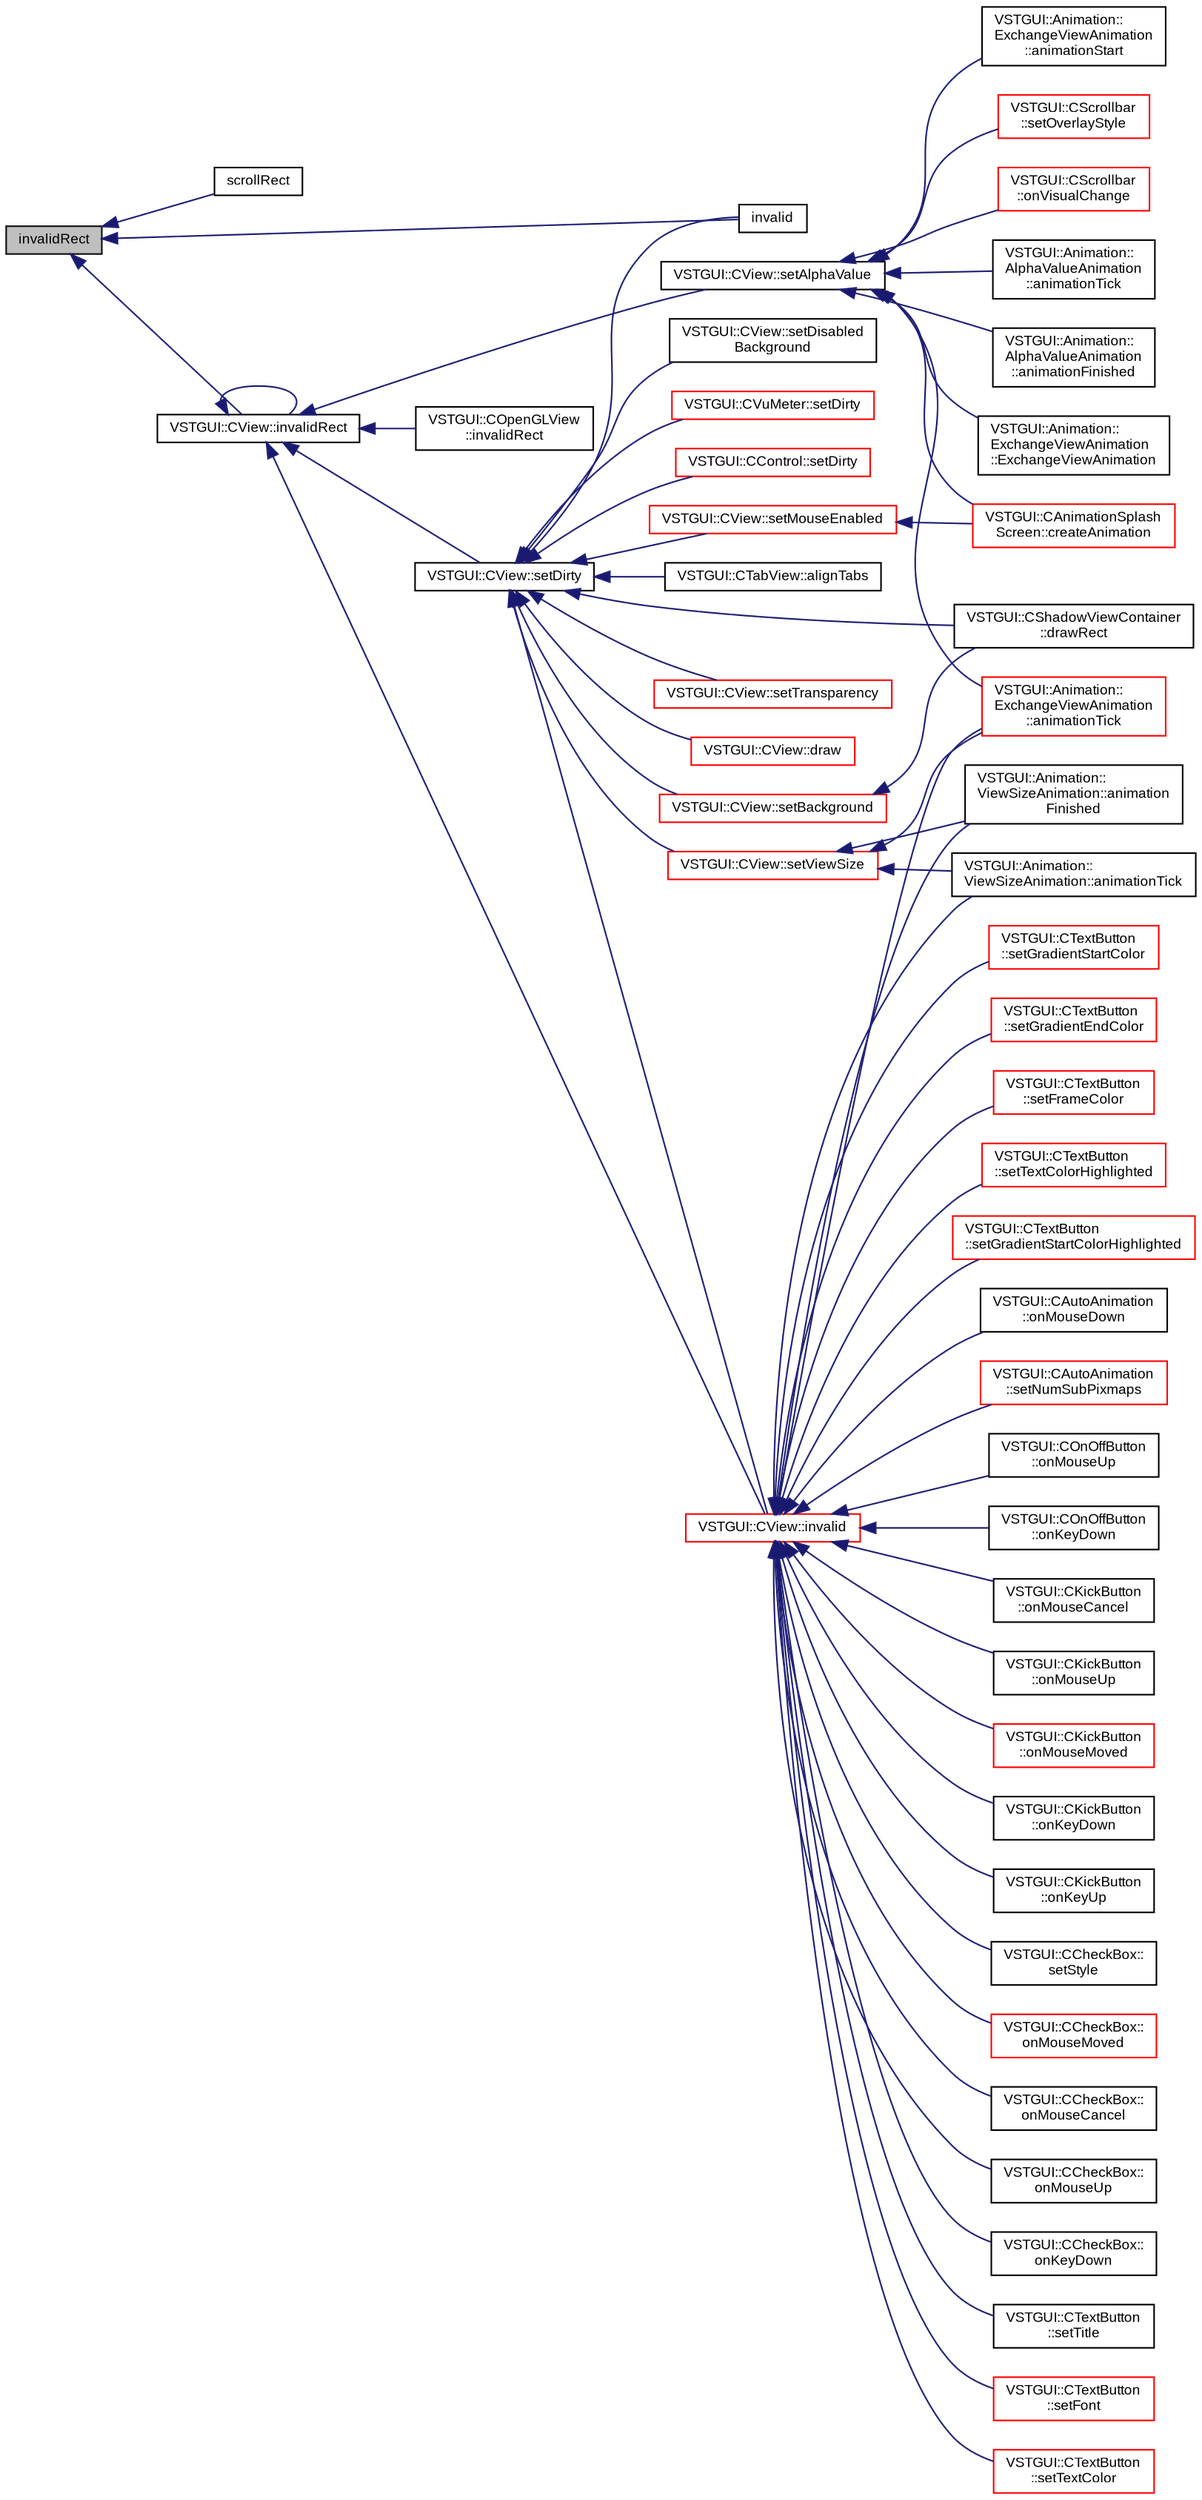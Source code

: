 digraph "invalidRect"
{
  bgcolor="transparent";
  edge [fontname="Arial",fontsize="9",labelfontname="Arial",labelfontsize="9"];
  node [fontname="Arial",fontsize="9",shape=record];
  rankdir="LR";
  Node1 [label="invalidRect",height=0.2,width=0.4,color="black", fillcolor="grey75", style="filled" fontcolor="black"];
  Node1 -> Node2 [dir="back",color="midnightblue",fontsize="9",style="solid",fontname="Arial"];
  Node2 [label="scrollRect",height=0.2,width=0.4,color="black",URL="$class_v_s_t_g_u_i_1_1_c_frame.html#adccf8c195f686e93c923333b54eace87",tooltip="scroll src rect by distance "];
  Node1 -> Node3 [dir="back",color="midnightblue",fontsize="9",style="solid",fontname="Arial"];
  Node3 [label="invalid",height=0.2,width=0.4,color="black",URL="$class_v_s_t_g_u_i_1_1_c_frame.html#a42789430a9d5e7f3729bf69c9398fc52",tooltip="mark whole view as invalid "];
  Node1 -> Node4 [dir="back",color="midnightblue",fontsize="9",style="solid",fontname="Arial"];
  Node4 [label="VSTGUI::CView::invalidRect",height=0.2,width=0.4,color="black",URL="$class_v_s_t_g_u_i_1_1_c_view.html#ad414ba3d5e64f9fdc11309e05266ffcf",tooltip="mark rect as invalid "];
  Node4 -> Node5 [dir="back",color="midnightblue",fontsize="9",style="solid",fontname="Arial"];
  Node5 [label="VSTGUI::COpenGLView\l::invalidRect",height=0.2,width=0.4,color="black",URL="$class_v_s_t_g_u_i_1_1_c_open_g_l_view.html#ad414ba3d5e64f9fdc11309e05266ffcf",tooltip="mark rect as invalid "];
  Node4 -> Node6 [dir="back",color="midnightblue",fontsize="9",style="solid",fontname="Arial"];
  Node6 [label="VSTGUI::CView::setDirty",height=0.2,width=0.4,color="black",URL="$class_v_s_t_g_u_i_1_1_c_view.html#a0f19a61606a7f547b62102310063ea76",tooltip="set the view to dirty so that it is redrawn in the next idle. Thread Safe ! "];
  Node6 -> Node7 [dir="back",color="midnightblue",fontsize="9",style="solid",fontname="Arial"];
  Node7 [label="VSTGUI::CControl::setDirty",height=0.2,width=0.4,color="red",URL="$class_v_s_t_g_u_i_1_1_c_control.html#a0f19a61606a7f547b62102310063ea76",tooltip="set the view to dirty so that it is redrawn in the next idle. Thread Safe ! "];
  Node6 -> Node3 [dir="back",color="midnightblue",fontsize="9",style="solid",fontname="Arial"];
  Node6 -> Node8 [dir="back",color="midnightblue",fontsize="9",style="solid",fontname="Arial"];
  Node8 [label="VSTGUI::CShadowViewContainer\l::drawRect",height=0.2,width=0.4,color="black",URL="$class_v_s_t_g_u_i_1_1_c_shadow_view_container.html#a530199c9ce307c3c7aa37e8f7acd75fb",tooltip="called if the view should draw itself "];
  Node6 -> Node9 [dir="back",color="midnightblue",fontsize="9",style="solid",fontname="Arial"];
  Node9 [label="VSTGUI::CTabView::alignTabs",height=0.2,width=0.4,color="black",URL="$class_v_s_t_g_u_i_1_1_c_tab_view.html#af1ed3bf33a2e81172125a540dd19e094",tooltip="call this after you have added all tabs to align them according to alignment "];
  Node6 -> Node10 [dir="back",color="midnightblue",fontsize="9",style="solid",fontname="Arial"];
  Node10 [label="VSTGUI::CView::setMouseEnabled",height=0.2,width=0.4,color="red",URL="$class_v_s_t_g_u_i_1_1_c_view.html#adb7b432e84c46c24a78955eb7558b6d2",tooltip="turn on/off mouse usage for this view "];
  Node10 -> Node11 [dir="back",color="midnightblue",fontsize="9",style="solid",fontname="Arial"];
  Node11 [label="VSTGUI::CAnimationSplash\lScreen::createAnimation",height=0.2,width=0.4,color="red",URL="$class_v_s_t_g_u_i_1_1_c_animation_splash_screen.html#ae79406b8dde7ed78672e6acea53f8810"];
  Node6 -> Node12 [dir="back",color="midnightblue",fontsize="9",style="solid",fontname="Arial"];
  Node12 [label="VSTGUI::CView::setTransparency",height=0.2,width=0.4,color="red",URL="$class_v_s_t_g_u_i_1_1_c_view.html#aa5d991b079a9b01c1fbd08f47a730a00",tooltip="set views transparent state "];
  Node6 -> Node13 [dir="back",color="midnightblue",fontsize="9",style="solid",fontname="Arial"];
  Node13 [label="VSTGUI::CView::draw",height=0.2,width=0.4,color="red",URL="$class_v_s_t_g_u_i_1_1_c_view.html#a83ee48340580dff7f1796dbebe7b0a0f",tooltip="called if the view should draw itself "];
  Node6 -> Node14 [dir="back",color="midnightblue",fontsize="9",style="solid",fontname="Arial"];
  Node14 [label="VSTGUI::CView::setViewSize",height=0.2,width=0.4,color="red",URL="$class_v_s_t_g_u_i_1_1_c_view.html#ada1ffb857aa147620f2d01522b37569d",tooltip="set views size "];
  Node14 -> Node15 [dir="back",color="midnightblue",fontsize="9",style="solid",fontname="Arial"];
  Node15 [label="VSTGUI::Animation::\lViewSizeAnimation::animation\lFinished",height=0.2,width=0.4,color="black",URL="$class_v_s_t_g_u_i_1_1_animation_1_1_view_size_animation.html#aad1ec675e50d5dbdc0b59b400ab75b6b",tooltip="animation ended "];
  Node14 -> Node16 [dir="back",color="midnightblue",fontsize="9",style="solid",fontname="Arial"];
  Node16 [label="VSTGUI::Animation::\lViewSizeAnimation::animationTick",height=0.2,width=0.4,color="black",URL="$class_v_s_t_g_u_i_1_1_animation_1_1_view_size_animation.html#ae39b9b451e6e7c5b8fa0186a3b516c2b",tooltip="pos is a normalized value between zero and one "];
  Node14 -> Node17 [dir="back",color="midnightblue",fontsize="9",style="solid",fontname="Arial"];
  Node17 [label="VSTGUI::Animation::\lExchangeViewAnimation\l::animationTick",height=0.2,width=0.4,color="red",URL="$class_v_s_t_g_u_i_1_1_animation_1_1_exchange_view_animation.html#ae39b9b451e6e7c5b8fa0186a3b516c2b",tooltip="pos is a normalized value between zero and one "];
  Node6 -> Node18 [dir="back",color="midnightblue",fontsize="9",style="solid",fontname="Arial"];
  Node18 [label="VSTGUI::CView::setBackground",height=0.2,width=0.4,color="red",URL="$class_v_s_t_g_u_i_1_1_c_view.html#a623ed61eec7265317899d9eae7c0c945",tooltip="set the background image of this view "];
  Node18 -> Node8 [dir="back",color="midnightblue",fontsize="9",style="solid",fontname="Arial"];
  Node6 -> Node19 [dir="back",color="midnightblue",fontsize="9",style="solid",fontname="Arial"];
  Node19 [label="VSTGUI::CView::setDisabled\lBackground",height=0.2,width=0.4,color="black",URL="$class_v_s_t_g_u_i_1_1_c_view.html#a42f83a1586dca990960e415e01ba259c",tooltip="set background image used when the mouse is not enabled "];
  Node6 -> Node20 [dir="back",color="midnightblue",fontsize="9",style="solid",fontname="Arial"];
  Node20 [label="VSTGUI::CView::invalid",height=0.2,width=0.4,color="red",URL="$class_v_s_t_g_u_i_1_1_c_view.html#a51647a4891b4a9cbaf8595171c5ad3fc",tooltip="mark whole view as invalid "];
  Node20 -> Node15 [dir="back",color="midnightblue",fontsize="9",style="solid",fontname="Arial"];
  Node20 -> Node16 [dir="back",color="midnightblue",fontsize="9",style="solid",fontname="Arial"];
  Node20 -> Node17 [dir="back",color="midnightblue",fontsize="9",style="solid",fontname="Arial"];
  Node20 -> Node21 [dir="back",color="midnightblue",fontsize="9",style="solid",fontname="Arial"];
  Node21 [label="VSTGUI::CAutoAnimation\l::onMouseDown",height=0.2,width=0.4,color="black",URL="$class_v_s_t_g_u_i_1_1_c_auto_animation.html#af5e4151d575380ad56bf87893631f03d",tooltip="called when a mouse down event occurs "];
  Node20 -> Node22 [dir="back",color="midnightblue",fontsize="9",style="solid",fontname="Arial"];
  Node22 [label="VSTGUI::CAutoAnimation\l::setNumSubPixmaps",height=0.2,width=0.4,color="red",URL="$class_v_s_t_g_u_i_1_1_c_auto_animation.html#a9b7d3f338ca58886e0c5f67117a32545"];
  Node20 -> Node23 [dir="back",color="midnightblue",fontsize="9",style="solid",fontname="Arial"];
  Node23 [label="VSTGUI::COnOffButton\l::onMouseUp",height=0.2,width=0.4,color="black",URL="$class_v_s_t_g_u_i_1_1_c_on_off_button.html#a25821e254b2ee5fabdda756c1c301fc0",tooltip="called when a mouse up event occurs "];
  Node20 -> Node24 [dir="back",color="midnightblue",fontsize="9",style="solid",fontname="Arial"];
  Node24 [label="VSTGUI::COnOffButton\l::onKeyDown",height=0.2,width=0.4,color="black",URL="$class_v_s_t_g_u_i_1_1_c_on_off_button.html#ab3e92822dfb33fc98af5cc4d4d65768d",tooltip="called if a key down event occurs and this view has focus "];
  Node20 -> Node25 [dir="back",color="midnightblue",fontsize="9",style="solid",fontname="Arial"];
  Node25 [label="VSTGUI::CKickButton\l::onMouseCancel",height=0.2,width=0.4,color="black",URL="$class_v_s_t_g_u_i_1_1_c_kick_button.html#a5229f5e751d2e25e9d81ba619455a25c",tooltip="called when mouse tracking should be canceled "];
  Node20 -> Node26 [dir="back",color="midnightblue",fontsize="9",style="solid",fontname="Arial"];
  Node26 [label="VSTGUI::CKickButton\l::onMouseUp",height=0.2,width=0.4,color="black",URL="$class_v_s_t_g_u_i_1_1_c_kick_button.html#a25821e254b2ee5fabdda756c1c301fc0",tooltip="called when a mouse up event occurs "];
  Node20 -> Node27 [dir="back",color="midnightblue",fontsize="9",style="solid",fontname="Arial"];
  Node27 [label="VSTGUI::CKickButton\l::onMouseMoved",height=0.2,width=0.4,color="red",URL="$class_v_s_t_g_u_i_1_1_c_kick_button.html#ac8855959285a9555faaa8b0313e07027",tooltip="called when a mouse move event occurs "];
  Node20 -> Node28 [dir="back",color="midnightblue",fontsize="9",style="solid",fontname="Arial"];
  Node28 [label="VSTGUI::CKickButton\l::onKeyDown",height=0.2,width=0.4,color="black",URL="$class_v_s_t_g_u_i_1_1_c_kick_button.html#ab3e92822dfb33fc98af5cc4d4d65768d",tooltip="called if a key down event occurs and this view has focus "];
  Node20 -> Node29 [dir="back",color="midnightblue",fontsize="9",style="solid",fontname="Arial"];
  Node29 [label="VSTGUI::CKickButton\l::onKeyUp",height=0.2,width=0.4,color="black",URL="$class_v_s_t_g_u_i_1_1_c_kick_button.html#ac50da528f8b849272593684073541b3b",tooltip="called if a key up event occurs and this view has focus "];
  Node20 -> Node30 [dir="back",color="midnightblue",fontsize="9",style="solid",fontname="Arial"];
  Node30 [label="VSTGUI::CCheckBox::\lsetStyle",height=0.2,width=0.4,color="black",URL="$class_v_s_t_g_u_i_1_1_c_check_box.html#a921dad1b65204e0e6c501e64b83dcc02"];
  Node20 -> Node31 [dir="back",color="midnightblue",fontsize="9",style="solid",fontname="Arial"];
  Node31 [label="VSTGUI::CCheckBox::\lonMouseMoved",height=0.2,width=0.4,color="red",URL="$class_v_s_t_g_u_i_1_1_c_check_box.html#ac8855959285a9555faaa8b0313e07027",tooltip="called when a mouse move event occurs "];
  Node20 -> Node32 [dir="back",color="midnightblue",fontsize="9",style="solid",fontname="Arial"];
  Node32 [label="VSTGUI::CCheckBox::\lonMouseCancel",height=0.2,width=0.4,color="black",URL="$class_v_s_t_g_u_i_1_1_c_check_box.html#a5229f5e751d2e25e9d81ba619455a25c",tooltip="called when mouse tracking should be canceled "];
  Node20 -> Node33 [dir="back",color="midnightblue",fontsize="9",style="solid",fontname="Arial"];
  Node33 [label="VSTGUI::CCheckBox::\lonMouseUp",height=0.2,width=0.4,color="black",URL="$class_v_s_t_g_u_i_1_1_c_check_box.html#a25821e254b2ee5fabdda756c1c301fc0",tooltip="called when a mouse up event occurs "];
  Node20 -> Node34 [dir="back",color="midnightblue",fontsize="9",style="solid",fontname="Arial"];
  Node34 [label="VSTGUI::CCheckBox::\lonKeyDown",height=0.2,width=0.4,color="black",URL="$class_v_s_t_g_u_i_1_1_c_check_box.html#ab3e92822dfb33fc98af5cc4d4d65768d",tooltip="called if a key down event occurs and this view has focus "];
  Node20 -> Node35 [dir="back",color="midnightblue",fontsize="9",style="solid",fontname="Arial"];
  Node35 [label="VSTGUI::CTextButton\l::setTitle",height=0.2,width=0.4,color="black",URL="$class_v_s_t_g_u_i_1_1_c_text_button.html#af306f5addd56c17cafb50d1ac631548b"];
  Node20 -> Node36 [dir="back",color="midnightblue",fontsize="9",style="solid",fontname="Arial"];
  Node36 [label="VSTGUI::CTextButton\l::setFont",height=0.2,width=0.4,color="red",URL="$class_v_s_t_g_u_i_1_1_c_text_button.html#a8bb2d9e1362a2b8d9047b2e895f794fd"];
  Node20 -> Node37 [dir="back",color="midnightblue",fontsize="9",style="solid",fontname="Arial"];
  Node37 [label="VSTGUI::CTextButton\l::setTextColor",height=0.2,width=0.4,color="red",URL="$class_v_s_t_g_u_i_1_1_c_text_button.html#ad0c3213f4680a20d3cb30112b5718fc2"];
  Node20 -> Node38 [dir="back",color="midnightblue",fontsize="9",style="solid",fontname="Arial"];
  Node38 [label="VSTGUI::CTextButton\l::setGradientStartColor",height=0.2,width=0.4,color="red",URL="$class_v_s_t_g_u_i_1_1_c_text_button.html#a195c1d2b19a6dbbd51ec3add1b7450b6"];
  Node20 -> Node39 [dir="back",color="midnightblue",fontsize="9",style="solid",fontname="Arial"];
  Node39 [label="VSTGUI::CTextButton\l::setGradientEndColor",height=0.2,width=0.4,color="red",URL="$class_v_s_t_g_u_i_1_1_c_text_button.html#ae40637d46b69b29fbb9f5a694383c98b"];
  Node20 -> Node40 [dir="back",color="midnightblue",fontsize="9",style="solid",fontname="Arial"];
  Node40 [label="VSTGUI::CTextButton\l::setFrameColor",height=0.2,width=0.4,color="red",URL="$class_v_s_t_g_u_i_1_1_c_text_button.html#ae44181e37622cc3aeb857617ee21f595"];
  Node20 -> Node41 [dir="back",color="midnightblue",fontsize="9",style="solid",fontname="Arial"];
  Node41 [label="VSTGUI::CTextButton\l::setTextColorHighlighted",height=0.2,width=0.4,color="red",URL="$class_v_s_t_g_u_i_1_1_c_text_button.html#af51ec82e63406359e32eec98ae8daebe"];
  Node20 -> Node42 [dir="back",color="midnightblue",fontsize="9",style="solid",fontname="Arial"];
  Node42 [label="VSTGUI::CTextButton\l::setGradientStartColorHighlighted",height=0.2,width=0.4,color="red",URL="$class_v_s_t_g_u_i_1_1_c_text_button.html#aa31f92e21e0a45204de0dd8d151d5629"];
  Node6 -> Node43 [dir="back",color="midnightblue",fontsize="9",style="solid",fontname="Arial"];
  Node43 [label="VSTGUI::CVuMeter::setDirty",height=0.2,width=0.4,color="red",URL="$class_v_s_t_g_u_i_1_1_c_vu_meter.html#a72fe60af8d476a625aecbccca179c83a",tooltip="set the view to dirty so that it is redrawn in the next idle. Thread Safe ! "];
  Node4 -> Node4 [dir="back",color="midnightblue",fontsize="9",style="solid",fontname="Arial"];
  Node4 -> Node44 [dir="back",color="midnightblue",fontsize="9",style="solid",fontname="Arial"];
  Node44 [label="VSTGUI::CView::setAlphaValue",height=0.2,width=0.4,color="black",URL="$class_v_s_t_g_u_i_1_1_c_view.html#a231289d0aa4c6c85931a822afab8b2bf",tooltip="set alpha value which will be applied when drawing this view "];
  Node44 -> Node45 [dir="back",color="midnightblue",fontsize="9",style="solid",fontname="Arial"];
  Node45 [label="VSTGUI::Animation::\lAlphaValueAnimation\l::animationTick",height=0.2,width=0.4,color="black",URL="$class_v_s_t_g_u_i_1_1_animation_1_1_alpha_value_animation.html#ae39b9b451e6e7c5b8fa0186a3b516c2b",tooltip="pos is a normalized value between zero and one "];
  Node44 -> Node46 [dir="back",color="midnightblue",fontsize="9",style="solid",fontname="Arial"];
  Node46 [label="VSTGUI::Animation::\lAlphaValueAnimation\l::animationFinished",height=0.2,width=0.4,color="black",URL="$class_v_s_t_g_u_i_1_1_animation_1_1_alpha_value_animation.html#aad1ec675e50d5dbdc0b59b400ab75b6b",tooltip="animation ended "];
  Node44 -> Node47 [dir="back",color="midnightblue",fontsize="9",style="solid",fontname="Arial"];
  Node47 [label="VSTGUI::Animation::\lExchangeViewAnimation\l::ExchangeViewAnimation",height=0.2,width=0.4,color="black",URL="$class_v_s_t_g_u_i_1_1_animation_1_1_exchange_view_animation.html#ab056dfd92492a3566d61f0e150d02ff2"];
  Node44 -> Node48 [dir="back",color="midnightblue",fontsize="9",style="solid",fontname="Arial"];
  Node48 [label="VSTGUI::Animation::\lExchangeViewAnimation\l::animationStart",height=0.2,width=0.4,color="black",URL="$class_v_s_t_g_u_i_1_1_animation_1_1_exchange_view_animation.html#a4d55efefecb3e5377a428a5e13eb1565",tooltip="animation starts "];
  Node44 -> Node17 [dir="back",color="midnightblue",fontsize="9",style="solid",fontname="Arial"];
  Node44 -> Node49 [dir="back",color="midnightblue",fontsize="9",style="solid",fontname="Arial"];
  Node49 [label="VSTGUI::CScrollbar\l::setOverlayStyle",height=0.2,width=0.4,color="red",URL="$class_v_s_t_g_u_i_1_1_c_scrollbar.html#ab3bf743a97ae2693a2d4856d9ffe419c"];
  Node44 -> Node50 [dir="back",color="midnightblue",fontsize="9",style="solid",fontname="Arial"];
  Node50 [label="VSTGUI::CScrollbar\l::onVisualChange",height=0.2,width=0.4,color="red",URL="$class_v_s_t_g_u_i_1_1_c_scrollbar.html#a4913f82e0e7e6b5a0dafb53aaa2e4cac"];
  Node44 -> Node11 [dir="back",color="midnightblue",fontsize="9",style="solid",fontname="Arial"];
  Node4 -> Node20 [dir="back",color="midnightblue",fontsize="9",style="solid",fontname="Arial"];
}
